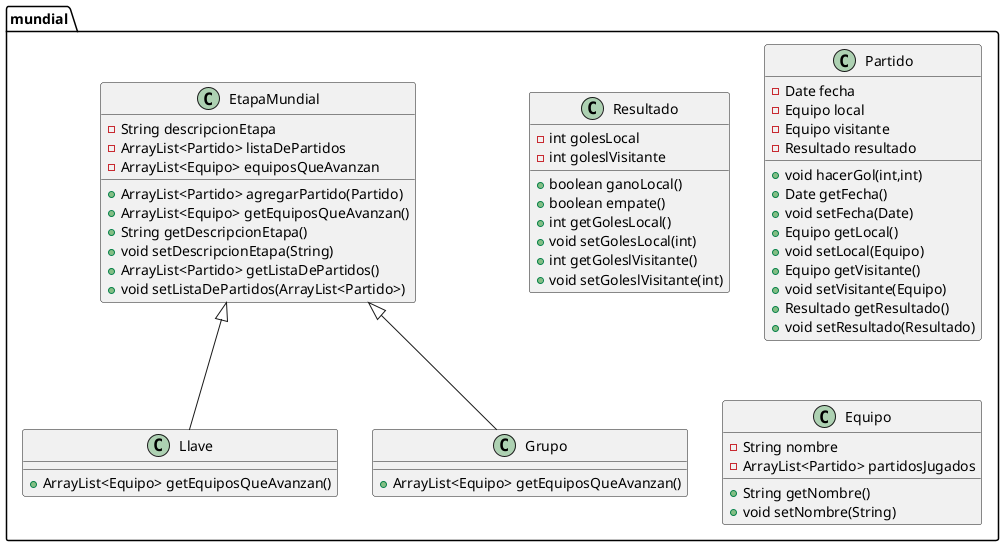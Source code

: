 @startuml
class mundial.Resultado {
- int golesLocal
- int goleslVisitante
+ boolean ganoLocal()
+ boolean empate()
+ int getGolesLocal()
+ void setGolesLocal(int)
+ int getGoleslVisitante()
+ void setGoleslVisitante(int)
}
class mundial.Llave {
+ ArrayList<Equipo> getEquiposQueAvanzan()
}
class mundial.EtapaMundial {
- String descripcionEtapa
- ArrayList<Partido> listaDePartidos
- ArrayList<Equipo> equiposQueAvanzan
+ ArrayList<Partido> agregarPartido(Partido)
+ ArrayList<Equipo> getEquiposQueAvanzan()
+ String getDescripcionEtapa()
+ void setDescripcionEtapa(String)
+ ArrayList<Partido> getListaDePartidos()
+ void setListaDePartidos(ArrayList<Partido>)
}
class mundial.Grupo {
+ ArrayList<Equipo> getEquiposQueAvanzan()
}
class mundial.Partido {
- Date fecha
- Equipo local
- Equipo visitante
- Resultado resultado
+ void hacerGol(int,int)
+ Date getFecha()
+ void setFecha(Date)
+ Equipo getLocal()
+ void setLocal(Equipo)
+ Equipo getVisitante()
+ void setVisitante(Equipo)
+ Resultado getResultado()
+ void setResultado(Resultado)
}
class mundial.Equipo {
- String nombre
- ArrayList<Partido> partidosJugados
+ String getNombre()
+ void setNombre(String)
}


mundial.EtapaMundial <|-- mundial.Llave
mundial.EtapaMundial <|-- mundial.Grupo
@enduml